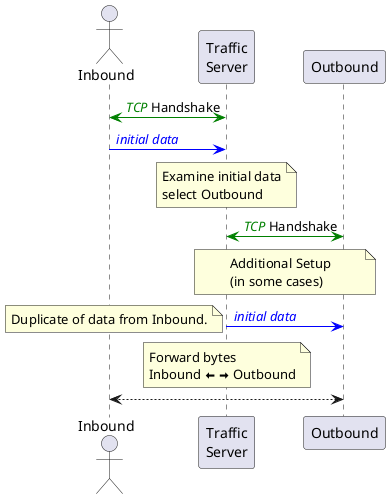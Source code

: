 ' Licensed under the Apache License, Version 2.0 (the "License");
' you may not use this file except in compliance with the License.
' You may obtain a copy of the License at http://www.apache.org/licenses/LICENSE-2.0
' Unless required by  applicable law or agreed to in writing, software distributed under the License is distributed
' on an \"AS IS\" BASIS, WITHOUT WARRANTIES OR CONDITIONS OF ANY KIND, either express or implied.
' See the License for the specific language governing permissions and limitations under the License.

@startuml

actor Inbound
participant "Traffic\nServer" as TS
participant Outbound

Inbound <-[#green]> TS : <font color="green">//TCP//</font> Handshake
Inbound -[#blue]> TS : <font color="blue">//initial data//</font>
note over TS : Examine initial data\nselect Outbound
TS <-[#green]> Outbound : <font color="green">//TCP//</font> Handshake
note over TS, Outbound : Additional Setup\n(in some cases)
TS -[#blue]> Outbound : <font color="blue">//initial data//</font>
note left : Duplicate of data from Inbound.
note over TS : Forward bytes\nInbound <&arrow-thick-left> <&arrow-thick-right> Outbound
Inbound <--> Outbound

@enduml
